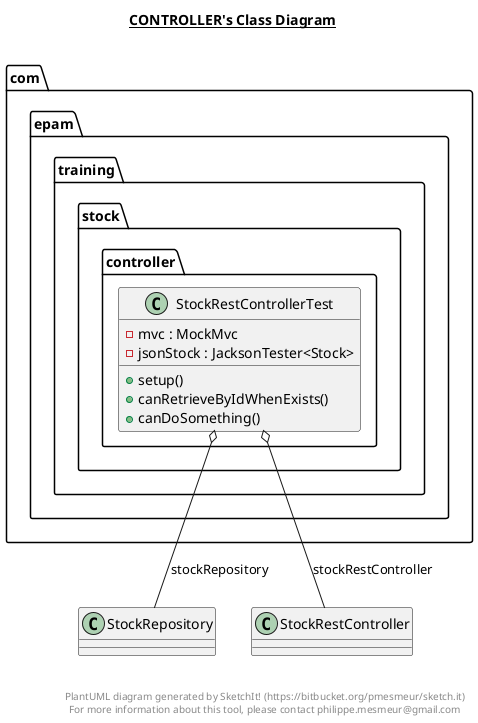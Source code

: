 @startuml

title __CONTROLLER's Class Diagram__\n

  package com.epam.training.stock {
    package com.epam.training.stock.controller {
      class StockRestControllerTest {
          - mvc : MockMvc
          - jsonStock : JacksonTester<Stock>
          + setup()
          + canRetrieveByIdWhenExists()
          + canDoSomething()
      }
    }
  }
  

  StockRestControllerTest o-- StockRepository : stockRepository
  StockRestControllerTest o-- StockRestController : stockRestController


right footer


PlantUML diagram generated by SketchIt! (https://bitbucket.org/pmesmeur/sketch.it)
For more information about this tool, please contact philippe.mesmeur@gmail.com
endfooter

@enduml
